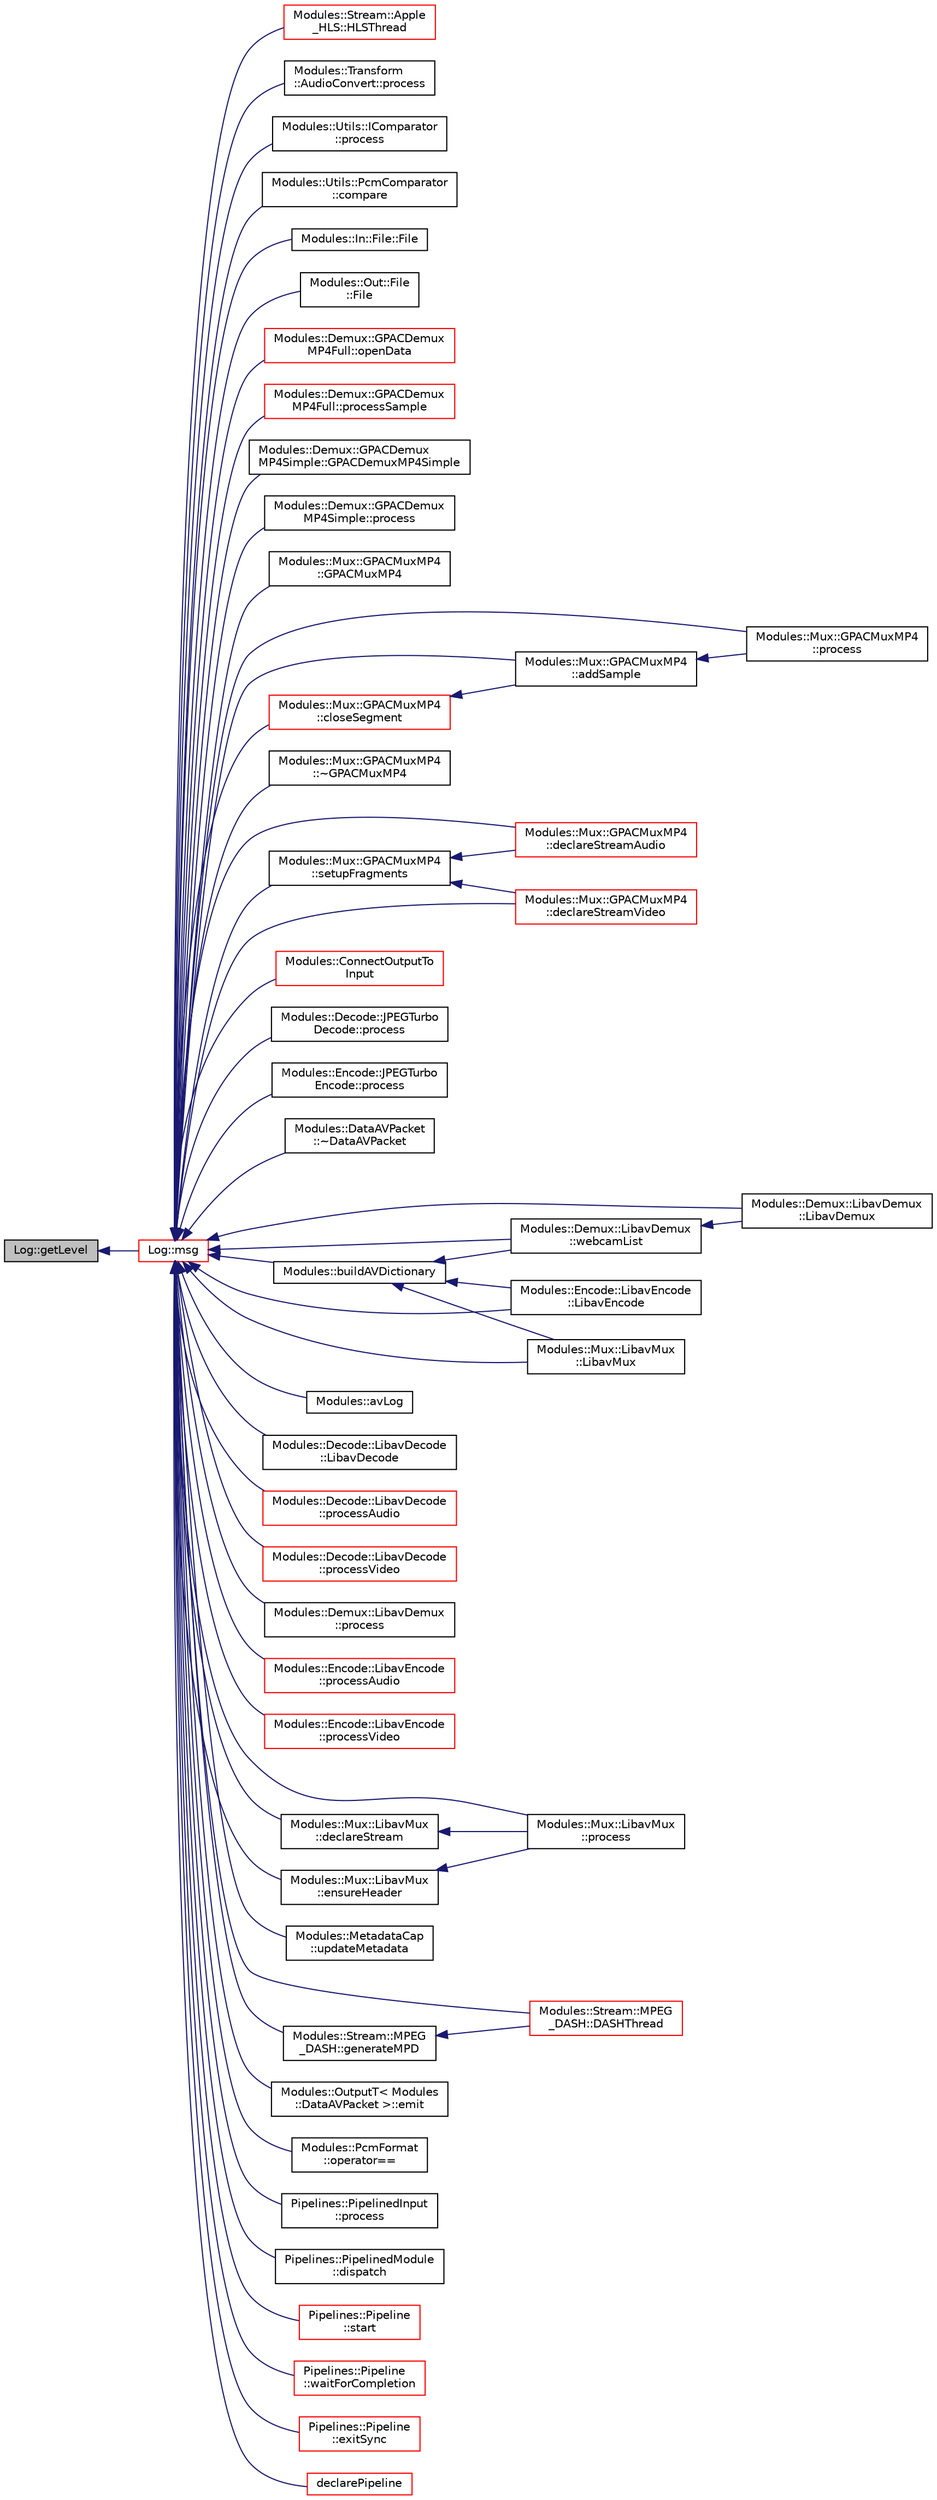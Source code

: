 digraph "Log::getLevel"
{
 // INTERACTIVE_SVG=YES
  edge [fontname="Helvetica",fontsize="10",labelfontname="Helvetica",labelfontsize="10"];
  node [fontname="Helvetica",fontsize="10",shape=record];
  rankdir="LR";
  Node1 [label="Log::getLevel",height=0.2,width=0.4,color="black", fillcolor="grey75", style="filled", fontcolor="black"];
  Node1 -> Node2 [dir="back",color="midnightblue",fontsize="10",style="solid",fontname="Helvetica"];
  Node2 [label="Log::msg",height=0.2,width=0.4,color="red", fillcolor="white", style="filled",URL="$class_log.html#a84056ae8f88a105f7b5fa3770f2f15d8"];
  Node2 -> Node3 [dir="back",color="midnightblue",fontsize="10",style="solid",fontname="Helvetica"];
  Node3 [label="Modules::Stream::Apple\l_HLS::HLSThread",height=0.2,width=0.4,color="red", fillcolor="white", style="filled",URL="$class_modules_1_1_stream_1_1_apple___h_l_s.html#a0999dc9dbf2afe5a1749bfd9d754b793"];
  Node2 -> Node4 [dir="back",color="midnightblue",fontsize="10",style="solid",fontname="Helvetica"];
  Node4 [label="Modules::Transform\l::AudioConvert::process",height=0.2,width=0.4,color="black", fillcolor="white", style="filled",URL="$class_modules_1_1_transform_1_1_audio_convert.html#a8193326c3bf3b7cdce8e740f521b1065"];
  Node2 -> Node5 [dir="back",color="midnightblue",fontsize="10",style="solid",fontname="Helvetica"];
  Node5 [label="Modules::Utils::IComparator\l::process",height=0.2,width=0.4,color="black", fillcolor="white", style="filled",URL="$class_modules_1_1_utils_1_1_i_comparator.html#ab22cc725ef45334fe953c7808bcb028f"];
  Node2 -> Node6 [dir="back",color="midnightblue",fontsize="10",style="solid",fontname="Helvetica"];
  Node6 [label="Modules::Utils::PcmComparator\l::compare",height=0.2,width=0.4,color="black", fillcolor="white", style="filled",URL="$class_modules_1_1_utils_1_1_pcm_comparator.html#a0f93848a9baff1679c12a1d45ccdc0f0"];
  Node2 -> Node7 [dir="back",color="midnightblue",fontsize="10",style="solid",fontname="Helvetica"];
  Node7 [label="Modules::In::File::File",height=0.2,width=0.4,color="black", fillcolor="white", style="filled",URL="$class_modules_1_1_in_1_1_file.html#a86dbabc90467b46c3d5d7c26d8445ce4"];
  Node2 -> Node8 [dir="back",color="midnightblue",fontsize="10",style="solid",fontname="Helvetica"];
  Node8 [label="Modules::Out::File\l::File",height=0.2,width=0.4,color="black", fillcolor="white", style="filled",URL="$class_modules_1_1_out_1_1_file.html#a8c2c0620900fdfb4f790198dcb143781"];
  Node2 -> Node9 [dir="back",color="midnightblue",fontsize="10",style="solid",fontname="Helvetica"];
  Node9 [label="Modules::Demux::GPACDemux\lMP4Full::openData",height=0.2,width=0.4,color="red", fillcolor="white", style="filled",URL="$class_modules_1_1_demux_1_1_g_p_a_c_demux_m_p4_full.html#a37de014ace8e332b399cec992f8bcf57"];
  Node2 -> Node10 [dir="back",color="midnightblue",fontsize="10",style="solid",fontname="Helvetica"];
  Node10 [label="Modules::Demux::GPACDemux\lMP4Full::processSample",height=0.2,width=0.4,color="red", fillcolor="white", style="filled",URL="$class_modules_1_1_demux_1_1_g_p_a_c_demux_m_p4_full.html#a34d4b4bb9b18de6f2e743039a5ff9c17"];
  Node2 -> Node11 [dir="back",color="midnightblue",fontsize="10",style="solid",fontname="Helvetica"];
  Node11 [label="Modules::Demux::GPACDemux\lMP4Simple::GPACDemuxMP4Simple",height=0.2,width=0.4,color="black", fillcolor="white", style="filled",URL="$class_modules_1_1_demux_1_1_g_p_a_c_demux_m_p4_simple.html#a8fd57b5e6c025f9719978e7a6365735e"];
  Node2 -> Node12 [dir="back",color="midnightblue",fontsize="10",style="solid",fontname="Helvetica"];
  Node12 [label="Modules::Demux::GPACDemux\lMP4Simple::process",height=0.2,width=0.4,color="black", fillcolor="white", style="filled",URL="$class_modules_1_1_demux_1_1_g_p_a_c_demux_m_p4_simple.html#a08ca8699bb4f6c81b671df87fea60fa5"];
  Node2 -> Node13 [dir="back",color="midnightblue",fontsize="10",style="solid",fontname="Helvetica"];
  Node13 [label="Modules::Mux::GPACMuxMP4\l::GPACMuxMP4",height=0.2,width=0.4,color="black", fillcolor="white", style="filled",URL="$class_modules_1_1_mux_1_1_g_p_a_c_mux_m_p4.html#a08cf1af0669057c20e14c6026893e1ee"];
  Node2 -> Node14 [dir="back",color="midnightblue",fontsize="10",style="solid",fontname="Helvetica"];
  Node14 [label="Modules::Mux::GPACMuxMP4\l::closeSegment",height=0.2,width=0.4,color="red", fillcolor="white", style="filled",URL="$class_modules_1_1_mux_1_1_g_p_a_c_mux_m_p4.html#a7bcc5339df6709745798d2470a3438a9"];
  Node14 -> Node15 [dir="back",color="midnightblue",fontsize="10",style="solid",fontname="Helvetica"];
  Node15 [label="Modules::Mux::GPACMuxMP4\l::addSample",height=0.2,width=0.4,color="black", fillcolor="white", style="filled",URL="$class_modules_1_1_mux_1_1_g_p_a_c_mux_m_p4.html#a8ba26cf465902e0877eb48d57d0f5ecf"];
  Node15 -> Node16 [dir="back",color="midnightblue",fontsize="10",style="solid",fontname="Helvetica"];
  Node16 [label="Modules::Mux::GPACMuxMP4\l::process",height=0.2,width=0.4,color="black", fillcolor="white", style="filled",URL="$class_modules_1_1_mux_1_1_g_p_a_c_mux_m_p4.html#a431fa6ecb498b8bb22082c5fa86f2bf9"];
  Node2 -> Node17 [dir="back",color="midnightblue",fontsize="10",style="solid",fontname="Helvetica"];
  Node17 [label="Modules::Mux::GPACMuxMP4\l::~GPACMuxMP4",height=0.2,width=0.4,color="black", fillcolor="white", style="filled",URL="$class_modules_1_1_mux_1_1_g_p_a_c_mux_m_p4.html#a61c34ea4bf3b3c7834ab8889153fa603"];
  Node2 -> Node18 [dir="back",color="midnightblue",fontsize="10",style="solid",fontname="Helvetica"];
  Node18 [label="Modules::Mux::GPACMuxMP4\l::setupFragments",height=0.2,width=0.4,color="black", fillcolor="white", style="filled",URL="$class_modules_1_1_mux_1_1_g_p_a_c_mux_m_p4.html#a9728df71b886c32c16873c00e38888af"];
  Node18 -> Node19 [dir="back",color="midnightblue",fontsize="10",style="solid",fontname="Helvetica"];
  Node19 [label="Modules::Mux::GPACMuxMP4\l::declareStreamAudio",height=0.2,width=0.4,color="red", fillcolor="white", style="filled",URL="$class_modules_1_1_mux_1_1_g_p_a_c_mux_m_p4.html#a34195351654a54fefc9602b4be26da55"];
  Node18 -> Node20 [dir="back",color="midnightblue",fontsize="10",style="solid",fontname="Helvetica"];
  Node20 [label="Modules::Mux::GPACMuxMP4\l::declareStreamVideo",height=0.2,width=0.4,color="red", fillcolor="white", style="filled",URL="$class_modules_1_1_mux_1_1_g_p_a_c_mux_m_p4.html#a41750f5163d399c3e44326de03be0506"];
  Node2 -> Node19 [dir="back",color="midnightblue",fontsize="10",style="solid",fontname="Helvetica"];
  Node2 -> Node20 [dir="back",color="midnightblue",fontsize="10",style="solid",fontname="Helvetica"];
  Node2 -> Node15 [dir="back",color="midnightblue",fontsize="10",style="solid",fontname="Helvetica"];
  Node2 -> Node16 [dir="back",color="midnightblue",fontsize="10",style="solid",fontname="Helvetica"];
  Node2 -> Node21 [dir="back",color="midnightblue",fontsize="10",style="solid",fontname="Helvetica"];
  Node21 [label="Modules::ConnectOutputTo\lInput",height=0.2,width=0.4,color="red", fillcolor="white", style="filled",URL="$namespace_modules.html#a38f082291cf893c9d56cf7402544632c"];
  Node2 -> Node22 [dir="back",color="midnightblue",fontsize="10",style="solid",fontname="Helvetica"];
  Node22 [label="Modules::Decode::JPEGTurbo\lDecode::process",height=0.2,width=0.4,color="black", fillcolor="white", style="filled",URL="$class_modules_1_1_decode_1_1_j_p_e_g_turbo_decode.html#aa654822d385894ac01e237508a983aa5"];
  Node2 -> Node23 [dir="back",color="midnightblue",fontsize="10",style="solid",fontname="Helvetica"];
  Node23 [label="Modules::Encode::JPEGTurbo\lEncode::process",height=0.2,width=0.4,color="black", fillcolor="white", style="filled",URL="$class_modules_1_1_encode_1_1_j_p_e_g_turbo_encode.html#afbdad5dac7671e800ec22c49d8a6c140"];
  Node2 -> Node24 [dir="back",color="midnightblue",fontsize="10",style="solid",fontname="Helvetica"];
  Node24 [label="Modules::DataAVPacket\l::~DataAVPacket",height=0.2,width=0.4,color="black", fillcolor="white", style="filled",URL="$class_modules_1_1_data_a_v_packet.html#aedc67b8244efacff59b1c716ccbb6b53"];
  Node2 -> Node25 [dir="back",color="midnightblue",fontsize="10",style="solid",fontname="Helvetica"];
  Node25 [label="Modules::buildAVDictionary",height=0.2,width=0.4,color="black", fillcolor="white", style="filled",URL="$namespace_modules.html#acf924c96c61225e66fd1d38eb9e02b78"];
  Node25 -> Node26 [dir="back",color="midnightblue",fontsize="10",style="solid",fontname="Helvetica"];
  Node26 [label="Modules::Demux::LibavDemux\l::webcamList",height=0.2,width=0.4,color="black", fillcolor="white", style="filled",URL="$class_modules_1_1_demux_1_1_libav_demux.html#a3a50d14e1d8caadb17238e0cebf1671c"];
  Node26 -> Node27 [dir="back",color="midnightblue",fontsize="10",style="solid",fontname="Helvetica"];
  Node27 [label="Modules::Demux::LibavDemux\l::LibavDemux",height=0.2,width=0.4,color="black", fillcolor="white", style="filled",URL="$class_modules_1_1_demux_1_1_libav_demux.html#aa80ce41ac20c24554650ff8f4d58ce80"];
  Node25 -> Node28 [dir="back",color="midnightblue",fontsize="10",style="solid",fontname="Helvetica"];
  Node28 [label="Modules::Encode::LibavEncode\l::LibavEncode",height=0.2,width=0.4,color="black", fillcolor="white", style="filled",URL="$class_modules_1_1_encode_1_1_libav_encode.html#aa90de937d63965d62425c85f73a2b1f4"];
  Node25 -> Node29 [dir="back",color="midnightblue",fontsize="10",style="solid",fontname="Helvetica"];
  Node29 [label="Modules::Mux::LibavMux\l::LibavMux",height=0.2,width=0.4,color="black", fillcolor="white", style="filled",URL="$class_modules_1_1_mux_1_1_libav_mux.html#a89569e77a9eabe3f5ea2ec478c1ee8b0"];
  Node2 -> Node30 [dir="back",color="midnightblue",fontsize="10",style="solid",fontname="Helvetica"];
  Node30 [label="Modules::avLog",height=0.2,width=0.4,color="black", fillcolor="white", style="filled",URL="$namespace_modules.html#a5675d8effa2a581c02540b3a5c79939e"];
  Node2 -> Node31 [dir="back",color="midnightblue",fontsize="10",style="solid",fontname="Helvetica"];
  Node31 [label="Modules::Decode::LibavDecode\l::LibavDecode",height=0.2,width=0.4,color="black", fillcolor="white", style="filled",URL="$class_modules_1_1_decode_1_1_libav_decode.html#acca2be63a6ce0423bdf076617b885347"];
  Node2 -> Node32 [dir="back",color="midnightblue",fontsize="10",style="solid",fontname="Helvetica"];
  Node32 [label="Modules::Decode::LibavDecode\l::processAudio",height=0.2,width=0.4,color="red", fillcolor="white", style="filled",URL="$class_modules_1_1_decode_1_1_libav_decode.html#aebd3c864198593296bd3e4a2a2befc83"];
  Node2 -> Node33 [dir="back",color="midnightblue",fontsize="10",style="solid",fontname="Helvetica"];
  Node33 [label="Modules::Decode::LibavDecode\l::processVideo",height=0.2,width=0.4,color="red", fillcolor="white", style="filled",URL="$class_modules_1_1_decode_1_1_libav_decode.html#ab75091c985a1ee27944a23fb4a8b56df"];
  Node2 -> Node26 [dir="back",color="midnightblue",fontsize="10",style="solid",fontname="Helvetica"];
  Node2 -> Node27 [dir="back",color="midnightblue",fontsize="10",style="solid",fontname="Helvetica"];
  Node2 -> Node34 [dir="back",color="midnightblue",fontsize="10",style="solid",fontname="Helvetica"];
  Node34 [label="Modules::Demux::LibavDemux\l::process",height=0.2,width=0.4,color="black", fillcolor="white", style="filled",URL="$class_modules_1_1_demux_1_1_libav_demux.html#a754cc192eef52dbbd1e2cd2bc3232242"];
  Node2 -> Node28 [dir="back",color="midnightblue",fontsize="10",style="solid",fontname="Helvetica"];
  Node2 -> Node35 [dir="back",color="midnightblue",fontsize="10",style="solid",fontname="Helvetica"];
  Node35 [label="Modules::Encode::LibavEncode\l::processAudio",height=0.2,width=0.4,color="red", fillcolor="white", style="filled",URL="$class_modules_1_1_encode_1_1_libav_encode.html#a181e7eaa68fa575d44236e976d094c17"];
  Node2 -> Node36 [dir="back",color="midnightblue",fontsize="10",style="solid",fontname="Helvetica"];
  Node36 [label="Modules::Encode::LibavEncode\l::processVideo",height=0.2,width=0.4,color="red", fillcolor="white", style="filled",URL="$class_modules_1_1_encode_1_1_libav_encode.html#aa403370c2299223e14a266e60bb3c3c8"];
  Node2 -> Node29 [dir="back",color="midnightblue",fontsize="10",style="solid",fontname="Helvetica"];
  Node2 -> Node37 [dir="back",color="midnightblue",fontsize="10",style="solid",fontname="Helvetica"];
  Node37 [label="Modules::Mux::LibavMux\l::declareStream",height=0.2,width=0.4,color="black", fillcolor="white", style="filled",URL="$class_modules_1_1_mux_1_1_libav_mux.html#a964010fb42a82fd0412461c3b263e670"];
  Node37 -> Node38 [dir="back",color="midnightblue",fontsize="10",style="solid",fontname="Helvetica"];
  Node38 [label="Modules::Mux::LibavMux\l::process",height=0.2,width=0.4,color="black", fillcolor="white", style="filled",URL="$class_modules_1_1_mux_1_1_libav_mux.html#aebd0e5b16c298b88db783d48b5436136"];
  Node2 -> Node39 [dir="back",color="midnightblue",fontsize="10",style="solid",fontname="Helvetica"];
  Node39 [label="Modules::Mux::LibavMux\l::ensureHeader",height=0.2,width=0.4,color="black", fillcolor="white", style="filled",URL="$class_modules_1_1_mux_1_1_libav_mux.html#a4e83adb2fa941f24f62878ba8674bd1a"];
  Node39 -> Node38 [dir="back",color="midnightblue",fontsize="10",style="solid",fontname="Helvetica"];
  Node2 -> Node38 [dir="back",color="midnightblue",fontsize="10",style="solid",fontname="Helvetica"];
  Node2 -> Node40 [dir="back",color="midnightblue",fontsize="10",style="solid",fontname="Helvetica"];
  Node40 [label="Modules::MetadataCap\l::updateMetadata",height=0.2,width=0.4,color="black", fillcolor="white", style="filled",URL="$class_modules_1_1_metadata_cap.html#a57882fef5ffe289b38c8fbf41dcd18c2"];
  Node2 -> Node41 [dir="back",color="midnightblue",fontsize="10",style="solid",fontname="Helvetica"];
  Node41 [label="Modules::Stream::MPEG\l_DASH::DASHThread",height=0.2,width=0.4,color="red", fillcolor="white", style="filled",URL="$class_modules_1_1_stream_1_1_m_p_e_g___d_a_s_h.html#a72a2e324211500615b5a5a11154fffdd"];
  Node2 -> Node42 [dir="back",color="midnightblue",fontsize="10",style="solid",fontname="Helvetica"];
  Node42 [label="Modules::Stream::MPEG\l_DASH::generateMPD",height=0.2,width=0.4,color="black", fillcolor="white", style="filled",URL="$class_modules_1_1_stream_1_1_m_p_e_g___d_a_s_h.html#a42addb46e4adbe38ecc078d2865ea555"];
  Node42 -> Node41 [dir="back",color="midnightblue",fontsize="10",style="solid",fontname="Helvetica"];
  Node2 -> Node43 [dir="back",color="midnightblue",fontsize="10",style="solid",fontname="Helvetica"];
  Node43 [label="Modules::OutputT\< Modules\l::DataAVPacket \>::emit",height=0.2,width=0.4,color="black", fillcolor="white", style="filled",URL="$class_modules_1_1_output_t.html#ae88c40c22415f35248f12f2018bddb4c"];
  Node2 -> Node44 [dir="back",color="midnightblue",fontsize="10",style="solid",fontname="Helvetica"];
  Node44 [label="Modules::PcmFormat\l::operator==",height=0.2,width=0.4,color="black", fillcolor="white", style="filled",URL="$class_modules_1_1_pcm_format.html#aadfbd8b3a639a2ebc24a04a6d826905c"];
  Node2 -> Node45 [dir="back",color="midnightblue",fontsize="10",style="solid",fontname="Helvetica"];
  Node45 [label="Pipelines::PipelinedInput\l::process",height=0.2,width=0.4,color="black", fillcolor="white", style="filled",URL="$class_pipelines_1_1_pipelined_input.html#aa9e875dc67877b080cbb4e1fc94a75f4"];
  Node2 -> Node46 [dir="back",color="midnightblue",fontsize="10",style="solid",fontname="Helvetica"];
  Node46 [label="Pipelines::PipelinedModule\l::dispatch",height=0.2,width=0.4,color="black", fillcolor="white", style="filled",URL="$class_pipelines_1_1_pipelined_module.html#ae55029b7f7a10aac7d41e03c64034047"];
  Node2 -> Node47 [dir="back",color="midnightblue",fontsize="10",style="solid",fontname="Helvetica"];
  Node47 [label="Pipelines::Pipeline\l::start",height=0.2,width=0.4,color="red", fillcolor="white", style="filled",URL="$class_pipelines_1_1_pipeline.html#af233993d60816a2eda2551db89b5cb35"];
  Node2 -> Node48 [dir="back",color="midnightblue",fontsize="10",style="solid",fontname="Helvetica"];
  Node48 [label="Pipelines::Pipeline\l::waitForCompletion",height=0.2,width=0.4,color="red", fillcolor="white", style="filled",URL="$class_pipelines_1_1_pipeline.html#a0ded025260d4f813d23623428916a108"];
  Node2 -> Node49 [dir="back",color="midnightblue",fontsize="10",style="solid",fontname="Helvetica"];
  Node49 [label="Pipelines::Pipeline\l::exitSync",height=0.2,width=0.4,color="red", fillcolor="white", style="filled",URL="$class_pipelines_1_1_pipeline.html#a9cf813a47c60da97573b62f4876b0f64"];
  Node2 -> Node50 [dir="back",color="midnightblue",fontsize="10",style="solid",fontname="Helvetica"];
  Node50 [label="declarePipeline",height=0.2,width=0.4,color="red", fillcolor="white", style="filled",URL="$dashcastx_2pipeliner_8hpp.html#a61f5e929f8d1fe5fbcf5738d3002bcb2"];
}
